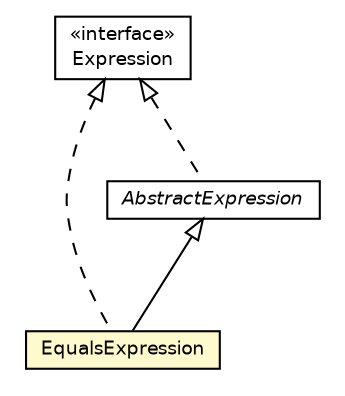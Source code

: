 #!/usr/local/bin/dot
#
# Class diagram 
# Generated by UMLGraph version R5_6 (http://www.umlgraph.org/)
#

digraph G {
	edge [fontname="Helvetica",fontsize=10,labelfontname="Helvetica",labelfontsize=10];
	node [fontname="Helvetica",fontsize=10,shape=plaintext];
	nodesep=0.25;
	ranksep=0.5;
	// net.ljcomputing.sql.expression.EqualsExpression
	c558 [label=<<table title="net.ljcomputing.sql.expression.EqualsExpression" border="0" cellborder="1" cellspacing="0" cellpadding="2" port="p" bgcolor="lemonChiffon" href="./EqualsExpression.html">
		<tr><td><table border="0" cellspacing="0" cellpadding="1">
<tr><td align="center" balign="center"> EqualsExpression </td></tr>
		</table></td></tr>
		</table>>, URL="./EqualsExpression.html", fontname="Helvetica", fontcolor="black", fontsize=9.0];
	// net.ljcomputing.sql.expression.Expression
	c559 [label=<<table title="net.ljcomputing.sql.expression.Expression" border="0" cellborder="1" cellspacing="0" cellpadding="2" port="p" href="./Expression.html">
		<tr><td><table border="0" cellspacing="0" cellpadding="1">
<tr><td align="center" balign="center"> &#171;interface&#187; </td></tr>
<tr><td align="center" balign="center"> Expression </td></tr>
		</table></td></tr>
		</table>>, URL="./Expression.html", fontname="Helvetica", fontcolor="black", fontsize=9.0];
	// net.ljcomputing.sql.expression.AbstractExpression
	c560 [label=<<table title="net.ljcomputing.sql.expression.AbstractExpression" border="0" cellborder="1" cellspacing="0" cellpadding="2" port="p" href="./AbstractExpression.html">
		<tr><td><table border="0" cellspacing="0" cellpadding="1">
<tr><td align="center" balign="center"><font face="Helvetica-Oblique"> AbstractExpression </font></td></tr>
		</table></td></tr>
		</table>>, URL="./AbstractExpression.html", fontname="Helvetica", fontcolor="black", fontsize=9.0];
	//net.ljcomputing.sql.expression.EqualsExpression extends net.ljcomputing.sql.expression.AbstractExpression
	c560:p -> c558:p [dir=back,arrowtail=empty];
	//net.ljcomputing.sql.expression.EqualsExpression implements net.ljcomputing.sql.expression.Expression
	c559:p -> c558:p [dir=back,arrowtail=empty,style=dashed];
	//net.ljcomputing.sql.expression.AbstractExpression implements net.ljcomputing.sql.expression.Expression
	c559:p -> c560:p [dir=back,arrowtail=empty,style=dashed];
}


